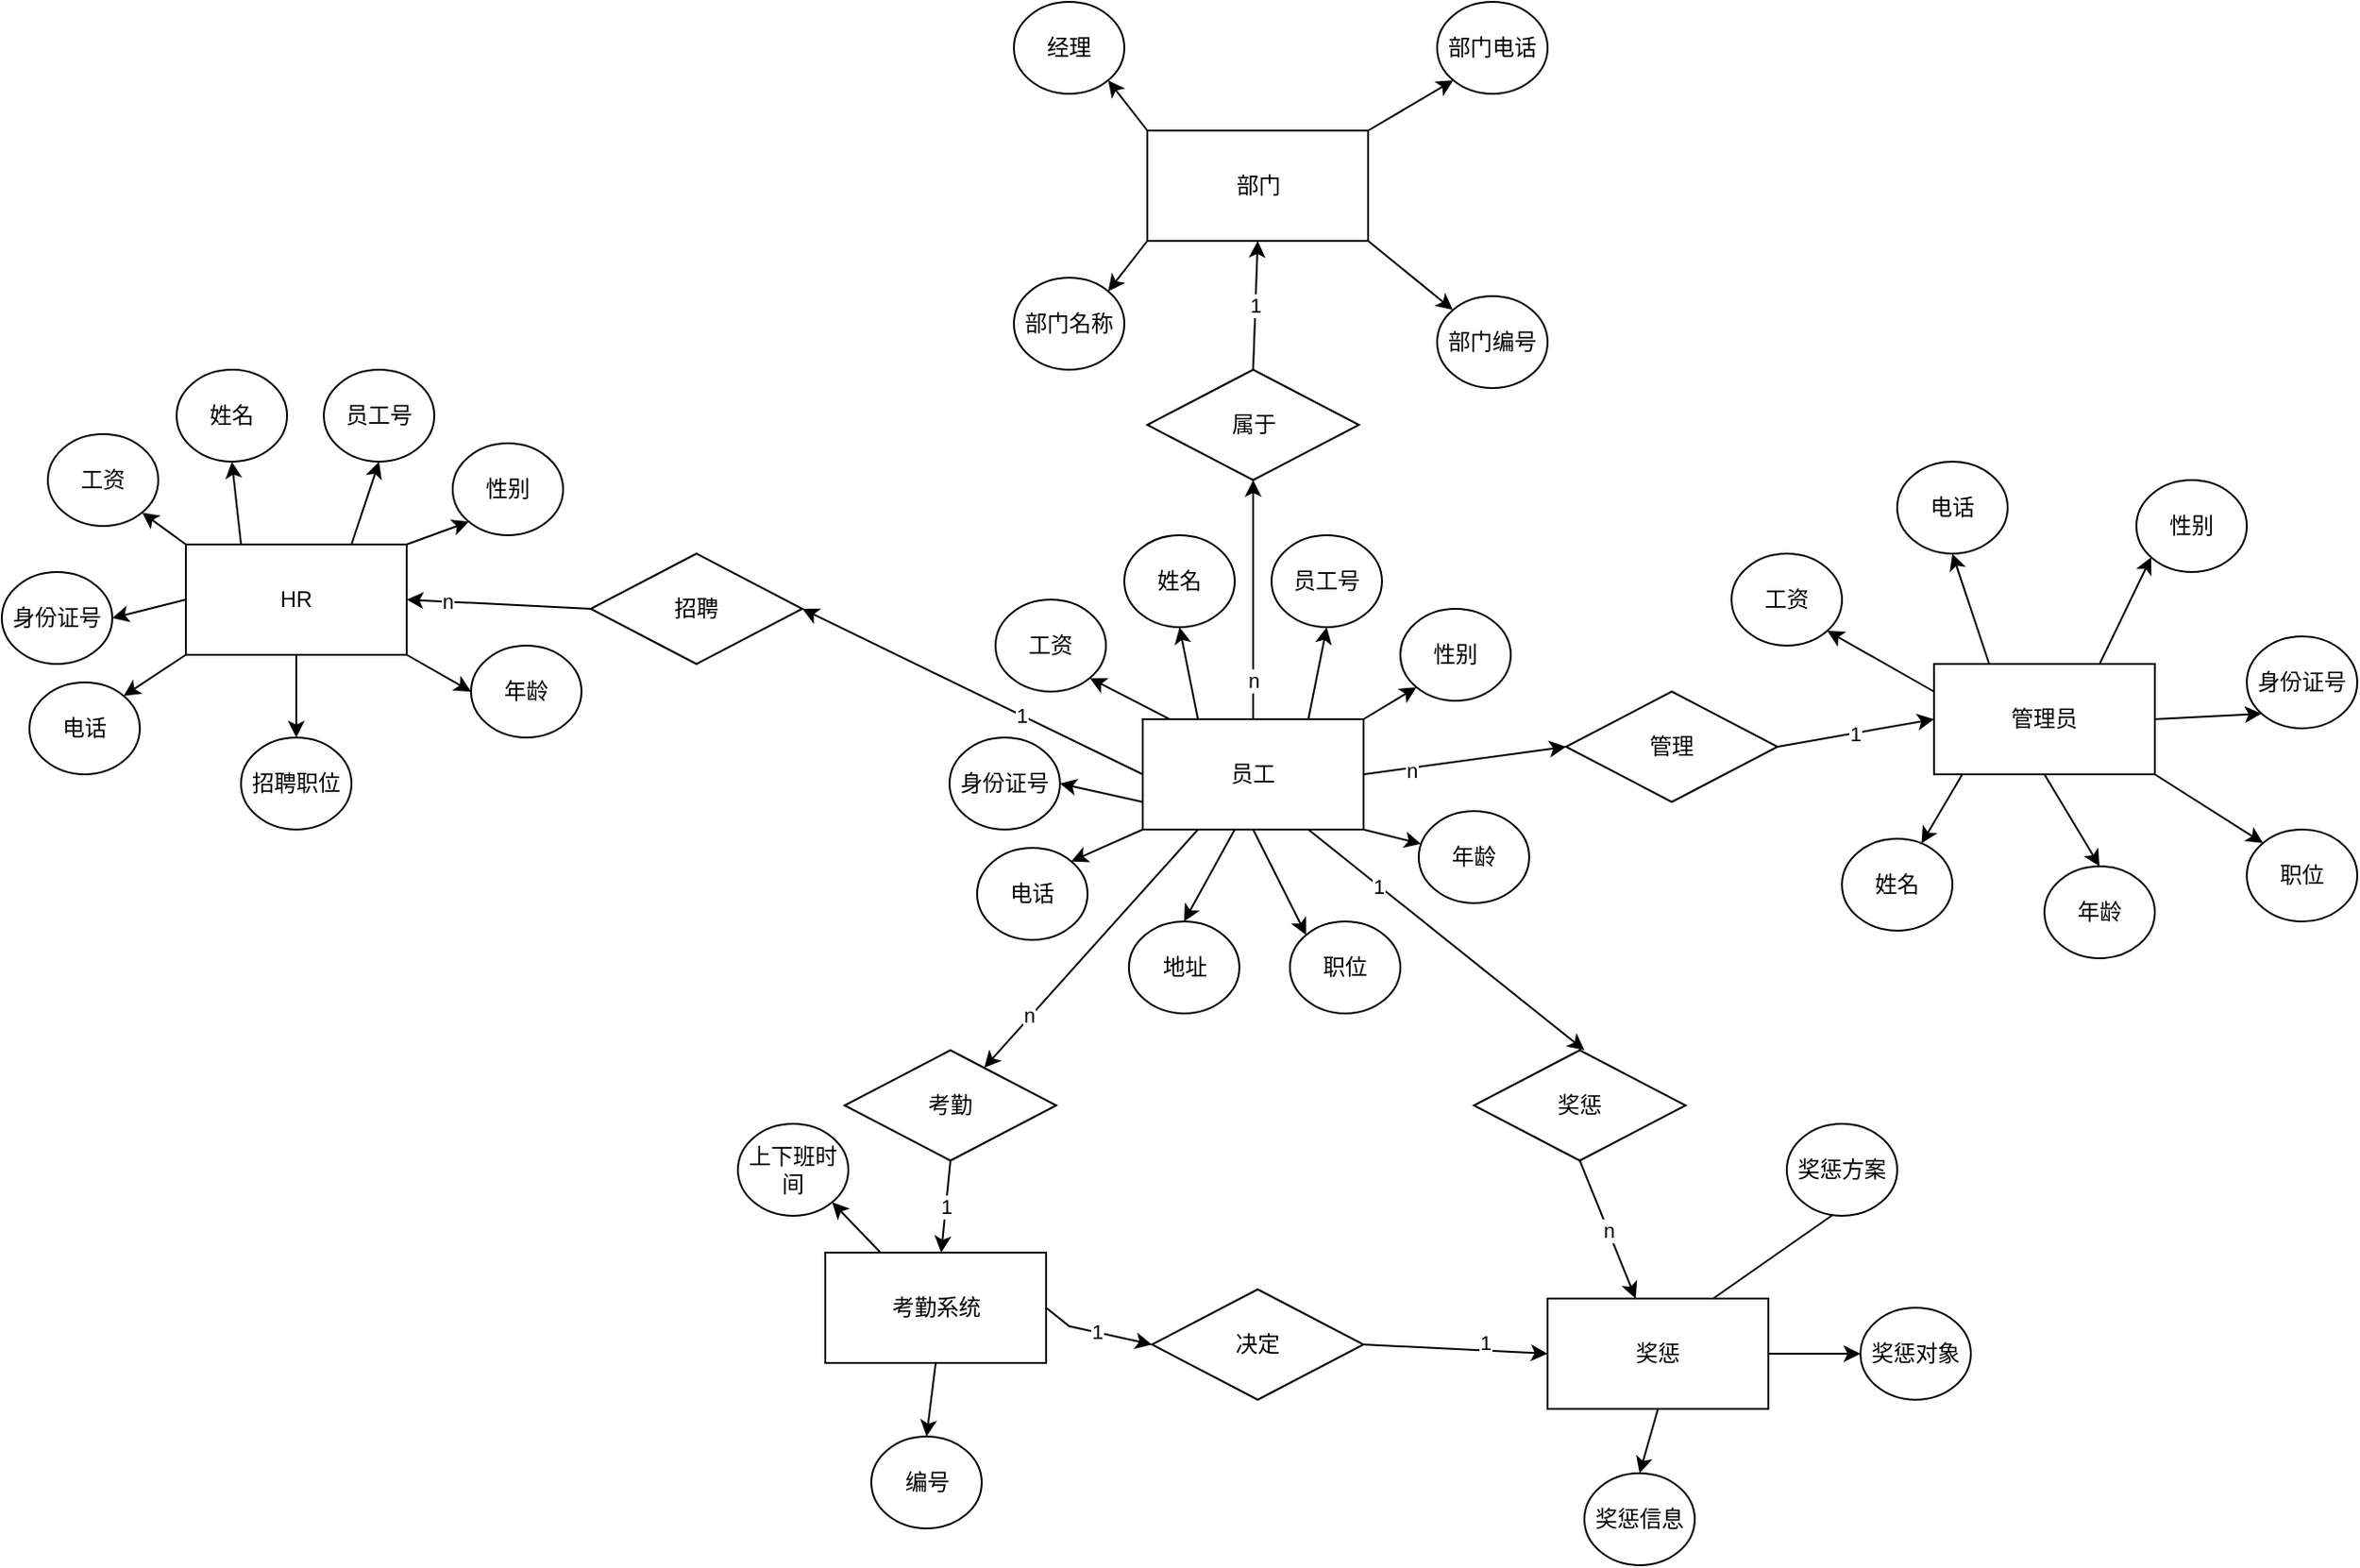 <mxfile version="21.1.2" type="device">
  <diagram id="R2lEEEUBdFMjLlhIrx00" name="Page-1">
    <mxGraphModel dx="2899" dy="1194" grid="1" gridSize="10" guides="1" tooltips="1" connect="1" arrows="1" fold="1" page="1" pageScale="1" pageWidth="850" pageHeight="1100" math="0" shadow="0" extFonts="Permanent Marker^https://fonts.googleapis.com/css?family=Permanent+Marker">
      <root>
        <mxCell id="0" />
        <mxCell id="1" parent="0" />
        <mxCell id="gvvhsyVztJGPLxeGBP7d-27" style="orthogonalLoop=1;jettySize=auto;html=1;exitX=0.25;exitY=1;exitDx=0;exitDy=0;rounded=0;strokeColor=default;" edge="1" parent="1" source="gvvhsyVztJGPLxeGBP7d-4" target="gvvhsyVztJGPLxeGBP7d-19">
          <mxGeometry relative="1" as="geometry" />
        </mxCell>
        <mxCell id="gvvhsyVztJGPLxeGBP7d-126" value="n" style="edgeLabel;html=1;align=center;verticalAlign=middle;resizable=0;points=[];" vertex="1" connectable="0" parent="gvvhsyVztJGPLxeGBP7d-27">
          <mxGeometry x="0.563" y="-1" relative="1" as="geometry">
            <mxPoint x="-1" as="offset" />
          </mxGeometry>
        </mxCell>
        <mxCell id="gvvhsyVztJGPLxeGBP7d-32" style="rounded=0;orthogonalLoop=1;jettySize=auto;html=1;exitX=1;exitY=0.5;exitDx=0;exitDy=0;entryX=0;entryY=0.5;entryDx=0;entryDy=0;" edge="1" parent="1" source="gvvhsyVztJGPLxeGBP7d-4" target="gvvhsyVztJGPLxeGBP7d-20">
          <mxGeometry relative="1" as="geometry" />
        </mxCell>
        <mxCell id="gvvhsyVztJGPLxeGBP7d-123" value="n" style="edgeLabel;html=1;align=center;verticalAlign=middle;resizable=0;points=[];" vertex="1" connectable="0" parent="gvvhsyVztJGPLxeGBP7d-32">
          <mxGeometry x="-0.542" y="-1" relative="1" as="geometry">
            <mxPoint as="offset" />
          </mxGeometry>
        </mxCell>
        <mxCell id="gvvhsyVztJGPLxeGBP7d-34" style="rounded=0;orthogonalLoop=1;jettySize=auto;html=1;exitX=0.5;exitY=0;exitDx=0;exitDy=0;entryX=0.5;entryY=1;entryDx=0;entryDy=0;" edge="1" parent="1" source="gvvhsyVztJGPLxeGBP7d-4" target="gvvhsyVztJGPLxeGBP7d-17">
          <mxGeometry relative="1" as="geometry" />
        </mxCell>
        <mxCell id="gvvhsyVztJGPLxeGBP7d-122" value="n" style="edgeLabel;html=1;align=center;verticalAlign=middle;resizable=0;points=[];" vertex="1" connectable="0" parent="gvvhsyVztJGPLxeGBP7d-34">
          <mxGeometry x="-0.675" relative="1" as="geometry">
            <mxPoint as="offset" />
          </mxGeometry>
        </mxCell>
        <mxCell id="gvvhsyVztJGPLxeGBP7d-35" style="rounded=0;orthogonalLoop=1;jettySize=auto;html=1;exitX=0;exitY=0.5;exitDx=0;exitDy=0;entryX=1;entryY=0.5;entryDx=0;entryDy=0;" edge="1" parent="1" source="gvvhsyVztJGPLxeGBP7d-4" target="gvvhsyVztJGPLxeGBP7d-18">
          <mxGeometry relative="1" as="geometry" />
        </mxCell>
        <mxCell id="gvvhsyVztJGPLxeGBP7d-120" value="1" style="edgeLabel;html=1;align=center;verticalAlign=middle;resizable=0;points=[];" vertex="1" connectable="0" parent="gvvhsyVztJGPLxeGBP7d-35">
          <mxGeometry x="-0.271" relative="1" as="geometry">
            <mxPoint x="1" y="1" as="offset" />
          </mxGeometry>
        </mxCell>
        <mxCell id="gvvhsyVztJGPLxeGBP7d-46" style="rounded=0;orthogonalLoop=1;jettySize=auto;html=1;exitX=0.127;exitY=0.005;exitDx=0;exitDy=0;entryX=1;entryY=1;entryDx=0;entryDy=0;exitPerimeter=0;" edge="1" parent="1" source="gvvhsyVztJGPLxeGBP7d-4" target="gvvhsyVztJGPLxeGBP7d-45">
          <mxGeometry relative="1" as="geometry" />
        </mxCell>
        <mxCell id="gvvhsyVztJGPLxeGBP7d-47" style="rounded=0;orthogonalLoop=1;jettySize=auto;html=1;exitX=0.75;exitY=0;exitDx=0;exitDy=0;entryX=0.5;entryY=1;entryDx=0;entryDy=0;" edge="1" parent="1" source="gvvhsyVztJGPLxeGBP7d-4" target="gvvhsyVztJGPLxeGBP7d-39">
          <mxGeometry relative="1" as="geometry" />
        </mxCell>
        <mxCell id="gvvhsyVztJGPLxeGBP7d-50" style="rounded=0;orthogonalLoop=1;jettySize=auto;html=1;exitX=0.25;exitY=0;exitDx=0;exitDy=0;entryX=0.5;entryY=1;entryDx=0;entryDy=0;" edge="1" parent="1" source="gvvhsyVztJGPLxeGBP7d-4" target="gvvhsyVztJGPLxeGBP7d-38">
          <mxGeometry relative="1" as="geometry" />
        </mxCell>
        <mxCell id="gvvhsyVztJGPLxeGBP7d-51" style="rounded=0;orthogonalLoop=1;jettySize=auto;html=1;exitX=0;exitY=0.75;exitDx=0;exitDy=0;entryX=1;entryY=0.5;entryDx=0;entryDy=0;" edge="1" parent="1" source="gvvhsyVztJGPLxeGBP7d-4" target="gvvhsyVztJGPLxeGBP7d-40">
          <mxGeometry relative="1" as="geometry" />
        </mxCell>
        <mxCell id="gvvhsyVztJGPLxeGBP7d-52" style="rounded=0;orthogonalLoop=1;jettySize=auto;html=1;entryX=0.5;entryY=0;entryDx=0;entryDy=0;" edge="1" parent="1" target="gvvhsyVztJGPLxeGBP7d-41">
          <mxGeometry relative="1" as="geometry">
            <mxPoint x="580" y="560" as="sourcePoint" />
          </mxGeometry>
        </mxCell>
        <mxCell id="gvvhsyVztJGPLxeGBP7d-53" style="rounded=0;orthogonalLoop=1;jettySize=auto;html=1;exitX=0.5;exitY=1;exitDx=0;exitDy=0;entryX=0;entryY=0;entryDx=0;entryDy=0;" edge="1" parent="1" source="gvvhsyVztJGPLxeGBP7d-4" target="gvvhsyVztJGPLxeGBP7d-42">
          <mxGeometry relative="1" as="geometry" />
        </mxCell>
        <mxCell id="gvvhsyVztJGPLxeGBP7d-54" style="rounded=0;orthogonalLoop=1;jettySize=auto;html=1;exitX=1;exitY=1;exitDx=0;exitDy=0;" edge="1" parent="1" source="gvvhsyVztJGPLxeGBP7d-4" target="gvvhsyVztJGPLxeGBP7d-43">
          <mxGeometry relative="1" as="geometry" />
        </mxCell>
        <mxCell id="gvvhsyVztJGPLxeGBP7d-55" style="rounded=0;orthogonalLoop=1;jettySize=auto;html=1;exitX=1;exitY=0;exitDx=0;exitDy=0;entryX=0;entryY=1;entryDx=0;entryDy=0;" edge="1" parent="1" source="gvvhsyVztJGPLxeGBP7d-4" target="gvvhsyVztJGPLxeGBP7d-44">
          <mxGeometry relative="1" as="geometry" />
        </mxCell>
        <mxCell id="gvvhsyVztJGPLxeGBP7d-67" style="rounded=0;orthogonalLoop=1;jettySize=auto;html=1;exitX=0;exitY=1;exitDx=0;exitDy=0;entryX=1;entryY=0;entryDx=0;entryDy=0;" edge="1" parent="1" source="gvvhsyVztJGPLxeGBP7d-4" target="gvvhsyVztJGPLxeGBP7d-66">
          <mxGeometry relative="1" as="geometry" />
        </mxCell>
        <mxCell id="gvvhsyVztJGPLxeGBP7d-4" value="员工" style="rounded=0;whiteSpace=wrap;html=1;" vertex="1" parent="1">
          <mxGeometry x="530" y="500" width="120" height="60" as="geometry" />
        </mxCell>
        <mxCell id="gvvhsyVztJGPLxeGBP7d-62" style="rounded=0;orthogonalLoop=1;jettySize=auto;html=1;exitX=1;exitY=0;exitDx=0;exitDy=0;entryX=0;entryY=1;entryDx=0;entryDy=0;" edge="1" parent="1" source="gvvhsyVztJGPLxeGBP7d-5" target="gvvhsyVztJGPLxeGBP7d-59">
          <mxGeometry relative="1" as="geometry" />
        </mxCell>
        <mxCell id="gvvhsyVztJGPLxeGBP7d-63" style="rounded=0;orthogonalLoop=1;jettySize=auto;html=1;exitX=0;exitY=0;exitDx=0;exitDy=0;entryX=1;entryY=1;entryDx=0;entryDy=0;" edge="1" parent="1" source="gvvhsyVztJGPLxeGBP7d-5" target="gvvhsyVztJGPLxeGBP7d-60">
          <mxGeometry relative="1" as="geometry" />
        </mxCell>
        <mxCell id="gvvhsyVztJGPLxeGBP7d-64" style="rounded=0;orthogonalLoop=1;jettySize=auto;html=1;exitX=0;exitY=1;exitDx=0;exitDy=0;entryX=1;entryY=0;entryDx=0;entryDy=0;" edge="1" parent="1" source="gvvhsyVztJGPLxeGBP7d-5" target="gvvhsyVztJGPLxeGBP7d-58">
          <mxGeometry relative="1" as="geometry">
            <mxPoint x="511.518" y="227.58" as="targetPoint" />
          </mxGeometry>
        </mxCell>
        <mxCell id="gvvhsyVztJGPLxeGBP7d-65" style="rounded=0;orthogonalLoop=1;jettySize=auto;html=1;exitX=1;exitY=1;exitDx=0;exitDy=0;" edge="1" parent="1" source="gvvhsyVztJGPLxeGBP7d-5" target="gvvhsyVztJGPLxeGBP7d-57">
          <mxGeometry relative="1" as="geometry">
            <mxPoint x="698.482" y="237.58" as="targetPoint" />
          </mxGeometry>
        </mxCell>
        <mxCell id="gvvhsyVztJGPLxeGBP7d-5" value="部门" style="rounded=0;whiteSpace=wrap;html=1;" vertex="1" parent="1">
          <mxGeometry x="532.5" y="180" width="120" height="60" as="geometry" />
        </mxCell>
        <mxCell id="gvvhsyVztJGPLxeGBP7d-75" style="rounded=0;orthogonalLoop=1;jettySize=auto;html=1;exitX=0.127;exitY=1.005;exitDx=0;exitDy=0;exitPerimeter=0;" edge="1" parent="1" source="gvvhsyVztJGPLxeGBP7d-6" target="gvvhsyVztJGPLxeGBP7d-74">
          <mxGeometry relative="1" as="geometry" />
        </mxCell>
        <mxCell id="gvvhsyVztJGPLxeGBP7d-76" style="rounded=0;orthogonalLoop=1;jettySize=auto;html=1;exitX=0.5;exitY=1;exitDx=0;exitDy=0;entryX=0.5;entryY=0;entryDx=0;entryDy=0;" edge="1" parent="1" source="gvvhsyVztJGPLxeGBP7d-6" target="gvvhsyVztJGPLxeGBP7d-70">
          <mxGeometry relative="1" as="geometry" />
        </mxCell>
        <mxCell id="gvvhsyVztJGPLxeGBP7d-77" style="rounded=0;orthogonalLoop=1;jettySize=auto;html=1;exitX=1;exitY=1;exitDx=0;exitDy=0;entryX=0;entryY=0;entryDx=0;entryDy=0;" edge="1" parent="1" source="gvvhsyVztJGPLxeGBP7d-6" target="gvvhsyVztJGPLxeGBP7d-71">
          <mxGeometry relative="1" as="geometry" />
        </mxCell>
        <mxCell id="gvvhsyVztJGPLxeGBP7d-6" value="管理员" style="rounded=0;whiteSpace=wrap;html=1;" vertex="1" parent="1">
          <mxGeometry x="960" y="470" width="120" height="60" as="geometry" />
        </mxCell>
        <mxCell id="gvvhsyVztJGPLxeGBP7d-104" style="rounded=0;orthogonalLoop=1;jettySize=auto;html=1;exitX=0.5;exitY=1;exitDx=0;exitDy=0;entryX=0.5;entryY=0;entryDx=0;entryDy=0;" edge="1" parent="1" source="gvvhsyVztJGPLxeGBP7d-7" target="gvvhsyVztJGPLxeGBP7d-103">
          <mxGeometry relative="1" as="geometry" />
        </mxCell>
        <mxCell id="gvvhsyVztJGPLxeGBP7d-108" style="rounded=0;orthogonalLoop=1;jettySize=auto;html=1;exitX=0.75;exitY=0;exitDx=0;exitDy=0;entryX=1;entryY=0.5;entryDx=0;entryDy=0;" edge="1" parent="1" source="gvvhsyVztJGPLxeGBP7d-7" target="gvvhsyVztJGPLxeGBP7d-106">
          <mxGeometry relative="1" as="geometry" />
        </mxCell>
        <mxCell id="gvvhsyVztJGPLxeGBP7d-7" value="奖惩" style="rounded=0;whiteSpace=wrap;html=1;" vertex="1" parent="1">
          <mxGeometry x="750" y="815" width="120" height="60" as="geometry" />
        </mxCell>
        <mxCell id="gvvhsyVztJGPLxeGBP7d-95" style="rounded=0;orthogonalLoop=1;jettySize=auto;html=1;exitX=0;exitY=1;exitDx=0;exitDy=0;entryX=1;entryY=0;entryDx=0;entryDy=0;" edge="1" parent="1" source="gvvhsyVztJGPLxeGBP7d-8" target="gvvhsyVztJGPLxeGBP7d-93">
          <mxGeometry relative="1" as="geometry" />
        </mxCell>
        <mxCell id="gvvhsyVztJGPLxeGBP7d-96" style="rounded=0;orthogonalLoop=1;jettySize=auto;html=1;exitX=0;exitY=0.5;exitDx=0;exitDy=0;entryX=1;entryY=0.5;entryDx=0;entryDy=0;" edge="1" parent="1" source="gvvhsyVztJGPLxeGBP7d-8" target="gvvhsyVztJGPLxeGBP7d-88">
          <mxGeometry relative="1" as="geometry" />
        </mxCell>
        <mxCell id="gvvhsyVztJGPLxeGBP7d-97" style="rounded=0;orthogonalLoop=1;jettySize=auto;html=1;exitX=0;exitY=0;exitDx=0;exitDy=0;entryX=1;entryY=1;entryDx=0;entryDy=0;" edge="1" parent="1" source="gvvhsyVztJGPLxeGBP7d-8" target="gvvhsyVztJGPLxeGBP7d-92">
          <mxGeometry relative="1" as="geometry" />
        </mxCell>
        <mxCell id="gvvhsyVztJGPLxeGBP7d-98" style="rounded=0;orthogonalLoop=1;jettySize=auto;html=1;exitX=0.25;exitY=0;exitDx=0;exitDy=0;entryX=0.5;entryY=1;entryDx=0;entryDy=0;" edge="1" parent="1" source="gvvhsyVztJGPLxeGBP7d-8" target="gvvhsyVztJGPLxeGBP7d-86">
          <mxGeometry relative="1" as="geometry" />
        </mxCell>
        <mxCell id="gvvhsyVztJGPLxeGBP7d-99" style="rounded=0;orthogonalLoop=1;jettySize=auto;html=1;exitX=0.75;exitY=0;exitDx=0;exitDy=0;entryX=0.5;entryY=1;entryDx=0;entryDy=0;" edge="1" parent="1" source="gvvhsyVztJGPLxeGBP7d-8" target="gvvhsyVztJGPLxeGBP7d-87">
          <mxGeometry relative="1" as="geometry" />
        </mxCell>
        <mxCell id="gvvhsyVztJGPLxeGBP7d-100" style="rounded=0;orthogonalLoop=1;jettySize=auto;html=1;exitX=1;exitY=0;exitDx=0;exitDy=0;entryX=0;entryY=1;entryDx=0;entryDy=0;" edge="1" parent="1" source="gvvhsyVztJGPLxeGBP7d-8" target="gvvhsyVztJGPLxeGBP7d-91">
          <mxGeometry relative="1" as="geometry" />
        </mxCell>
        <mxCell id="gvvhsyVztJGPLxeGBP7d-101" style="rounded=0;orthogonalLoop=1;jettySize=auto;html=1;exitX=1;exitY=1;exitDx=0;exitDy=0;entryX=0;entryY=0.5;entryDx=0;entryDy=0;" edge="1" parent="1" source="gvvhsyVztJGPLxeGBP7d-8" target="gvvhsyVztJGPLxeGBP7d-90">
          <mxGeometry relative="1" as="geometry" />
        </mxCell>
        <mxCell id="gvvhsyVztJGPLxeGBP7d-102" style="rounded=0;orthogonalLoop=1;jettySize=auto;html=1;exitX=0.5;exitY=1;exitDx=0;exitDy=0;entryX=0.5;entryY=0;entryDx=0;entryDy=0;" edge="1" parent="1" source="gvvhsyVztJGPLxeGBP7d-8" target="gvvhsyVztJGPLxeGBP7d-94">
          <mxGeometry relative="1" as="geometry" />
        </mxCell>
        <mxCell id="gvvhsyVztJGPLxeGBP7d-8" value="HR" style="rounded=0;whiteSpace=wrap;html=1;" vertex="1" parent="1">
          <mxGeometry x="10" y="405" width="120" height="60" as="geometry" />
        </mxCell>
        <mxCell id="gvvhsyVztJGPLxeGBP7d-113" value="1" style="rounded=0;orthogonalLoop=1;jettySize=auto;html=1;exitX=1;exitY=0.5;exitDx=0;exitDy=0;entryX=0;entryY=0.5;entryDx=0;entryDy=0;" edge="1" parent="1" source="gvvhsyVztJGPLxeGBP7d-9" target="gvvhsyVztJGPLxeGBP7d-112">
          <mxGeometry relative="1" as="geometry">
            <Array as="points">
              <mxPoint x="490" y="830" />
            </Array>
          </mxGeometry>
        </mxCell>
        <mxCell id="gvvhsyVztJGPLxeGBP7d-118" style="rounded=0;orthogonalLoop=1;jettySize=auto;html=1;exitX=0.25;exitY=0;exitDx=0;exitDy=0;entryX=1;entryY=1;entryDx=0;entryDy=0;" edge="1" parent="1" source="gvvhsyVztJGPLxeGBP7d-9" target="gvvhsyVztJGPLxeGBP7d-116">
          <mxGeometry relative="1" as="geometry" />
        </mxCell>
        <mxCell id="gvvhsyVztJGPLxeGBP7d-119" style="rounded=0;orthogonalLoop=1;jettySize=auto;html=1;exitX=0.5;exitY=1;exitDx=0;exitDy=0;entryX=0.5;entryY=0;entryDx=0;entryDy=0;" edge="1" parent="1" source="gvvhsyVztJGPLxeGBP7d-9" target="gvvhsyVztJGPLxeGBP7d-117">
          <mxGeometry relative="1" as="geometry" />
        </mxCell>
        <mxCell id="gvvhsyVztJGPLxeGBP7d-9" value="考勤系统" style="rounded=0;whiteSpace=wrap;html=1;" vertex="1" parent="1">
          <mxGeometry x="357.5" y="790" width="120" height="60" as="geometry" />
        </mxCell>
        <mxCell id="gvvhsyVztJGPLxeGBP7d-36" value="1" style="rounded=0;orthogonalLoop=1;jettySize=auto;html=1;exitX=0.5;exitY=0;exitDx=0;exitDy=0;entryX=0.5;entryY=1;entryDx=0;entryDy=0;" edge="1" parent="1" source="gvvhsyVztJGPLxeGBP7d-17" target="gvvhsyVztJGPLxeGBP7d-5">
          <mxGeometry relative="1" as="geometry" />
        </mxCell>
        <mxCell id="gvvhsyVztJGPLxeGBP7d-17" value="属于" style="rhombus;whiteSpace=wrap;html=1;" vertex="1" parent="1">
          <mxGeometry x="532.5" y="310" width="115" height="60" as="geometry" />
        </mxCell>
        <mxCell id="gvvhsyVztJGPLxeGBP7d-37" style="rounded=0;orthogonalLoop=1;jettySize=auto;html=1;exitX=0;exitY=0.5;exitDx=0;exitDy=0;entryX=1;entryY=0.5;entryDx=0;entryDy=0;" edge="1" parent="1" source="gvvhsyVztJGPLxeGBP7d-18" target="gvvhsyVztJGPLxeGBP7d-8">
          <mxGeometry relative="1" as="geometry" />
        </mxCell>
        <mxCell id="gvvhsyVztJGPLxeGBP7d-121" value="n" style="edgeLabel;html=1;align=center;verticalAlign=middle;resizable=0;points=[];" vertex="1" connectable="0" parent="gvvhsyVztJGPLxeGBP7d-37">
          <mxGeometry x="0.551" relative="1" as="geometry">
            <mxPoint x="-1" as="offset" />
          </mxGeometry>
        </mxCell>
        <mxCell id="gvvhsyVztJGPLxeGBP7d-18" value="招聘" style="rhombus;whiteSpace=wrap;html=1;" vertex="1" parent="1">
          <mxGeometry x="230" y="410" width="115" height="60" as="geometry" />
        </mxCell>
        <mxCell id="gvvhsyVztJGPLxeGBP7d-28" value="1" style="rounded=0;orthogonalLoop=1;jettySize=auto;html=1;exitX=0.5;exitY=1;exitDx=0;exitDy=0;" edge="1" parent="1" source="gvvhsyVztJGPLxeGBP7d-19" target="gvvhsyVztJGPLxeGBP7d-9">
          <mxGeometry relative="1" as="geometry" />
        </mxCell>
        <mxCell id="gvvhsyVztJGPLxeGBP7d-19" value="考勤" style="rhombus;whiteSpace=wrap;html=1;" vertex="1" parent="1">
          <mxGeometry x="368" y="680" width="115" height="60" as="geometry" />
        </mxCell>
        <mxCell id="gvvhsyVztJGPLxeGBP7d-33" value="1" style="rounded=0;orthogonalLoop=1;jettySize=auto;html=1;exitX=1;exitY=0.5;exitDx=0;exitDy=0;entryX=0;entryY=0.5;entryDx=0;entryDy=0;" edge="1" parent="1" source="gvvhsyVztJGPLxeGBP7d-20" target="gvvhsyVztJGPLxeGBP7d-6">
          <mxGeometry relative="1" as="geometry" />
        </mxCell>
        <mxCell id="gvvhsyVztJGPLxeGBP7d-20" value="管理" style="rhombus;whiteSpace=wrap;html=1;" vertex="1" parent="1">
          <mxGeometry x="760" y="485" width="115" height="60" as="geometry" />
        </mxCell>
        <mxCell id="gvvhsyVztJGPLxeGBP7d-31" value="n" style="rounded=0;orthogonalLoop=1;jettySize=auto;html=1;exitX=0.5;exitY=1;exitDx=0;exitDy=0;" edge="1" parent="1" source="gvvhsyVztJGPLxeGBP7d-21" target="gvvhsyVztJGPLxeGBP7d-7">
          <mxGeometry relative="1" as="geometry" />
        </mxCell>
        <mxCell id="gvvhsyVztJGPLxeGBP7d-21" value="奖惩" style="rhombus;whiteSpace=wrap;html=1;" vertex="1" parent="1">
          <mxGeometry x="710" y="680" width="115" height="60" as="geometry" />
        </mxCell>
        <mxCell id="gvvhsyVztJGPLxeGBP7d-30" style="rounded=0;orthogonalLoop=1;jettySize=auto;html=1;exitX=0.75;exitY=1;exitDx=0;exitDy=0;entryX=0.522;entryY=0;entryDx=0;entryDy=0;entryPerimeter=0;" edge="1" parent="1" source="gvvhsyVztJGPLxeGBP7d-4" target="gvvhsyVztJGPLxeGBP7d-21">
          <mxGeometry relative="1" as="geometry" />
        </mxCell>
        <mxCell id="gvvhsyVztJGPLxeGBP7d-124" value="1" style="edgeLabel;html=1;align=center;verticalAlign=middle;resizable=0;points=[];" vertex="1" connectable="0" parent="gvvhsyVztJGPLxeGBP7d-30">
          <mxGeometry x="-0.505" y="-1" relative="1" as="geometry">
            <mxPoint x="1" as="offset" />
          </mxGeometry>
        </mxCell>
        <mxCell id="gvvhsyVztJGPLxeGBP7d-38" value="姓名" style="ellipse;whiteSpace=wrap;html=1;" vertex="1" parent="1">
          <mxGeometry x="520" y="400" width="60" height="50" as="geometry" />
        </mxCell>
        <mxCell id="gvvhsyVztJGPLxeGBP7d-39" value="员工号" style="ellipse;whiteSpace=wrap;html=1;" vertex="1" parent="1">
          <mxGeometry x="600" y="400" width="60" height="50" as="geometry" />
        </mxCell>
        <mxCell id="gvvhsyVztJGPLxeGBP7d-40" value="身份证号" style="ellipse;whiteSpace=wrap;html=1;" vertex="1" parent="1">
          <mxGeometry x="425" y="510" width="60" height="50" as="geometry" />
        </mxCell>
        <mxCell id="gvvhsyVztJGPLxeGBP7d-41" value="地址" style="ellipse;whiteSpace=wrap;html=1;" vertex="1" parent="1">
          <mxGeometry x="522.5" y="610" width="60" height="50" as="geometry" />
        </mxCell>
        <mxCell id="gvvhsyVztJGPLxeGBP7d-42" value="职位" style="ellipse;whiteSpace=wrap;html=1;" vertex="1" parent="1">
          <mxGeometry x="610" y="610" width="60" height="50" as="geometry" />
        </mxCell>
        <mxCell id="gvvhsyVztJGPLxeGBP7d-43" value="年龄" style="ellipse;whiteSpace=wrap;html=1;" vertex="1" parent="1">
          <mxGeometry x="680" y="550" width="60" height="50" as="geometry" />
        </mxCell>
        <mxCell id="gvvhsyVztJGPLxeGBP7d-44" value="性别" style="ellipse;whiteSpace=wrap;html=1;" vertex="1" parent="1">
          <mxGeometry x="670" y="440" width="60" height="50" as="geometry" />
        </mxCell>
        <mxCell id="gvvhsyVztJGPLxeGBP7d-45" value="工资" style="ellipse;whiteSpace=wrap;html=1;" vertex="1" parent="1">
          <mxGeometry x="450" y="435" width="60" height="50" as="geometry" />
        </mxCell>
        <mxCell id="gvvhsyVztJGPLxeGBP7d-57" value="部门编号" style="ellipse;whiteSpace=wrap;html=1;" vertex="1" parent="1">
          <mxGeometry x="690" y="270" width="60" height="50" as="geometry" />
        </mxCell>
        <mxCell id="gvvhsyVztJGPLxeGBP7d-58" value="部门名称" style="ellipse;whiteSpace=wrap;html=1;" vertex="1" parent="1">
          <mxGeometry x="460" y="260" width="60" height="50" as="geometry" />
        </mxCell>
        <mxCell id="gvvhsyVztJGPLxeGBP7d-59" value="部门电话" style="ellipse;whiteSpace=wrap;html=1;" vertex="1" parent="1">
          <mxGeometry x="690" y="110" width="60" height="50" as="geometry" />
        </mxCell>
        <mxCell id="gvvhsyVztJGPLxeGBP7d-60" value="经理" style="ellipse;whiteSpace=wrap;html=1;" vertex="1" parent="1">
          <mxGeometry x="460" y="110" width="60" height="50" as="geometry" />
        </mxCell>
        <mxCell id="gvvhsyVztJGPLxeGBP7d-66" value="电话" style="ellipse;whiteSpace=wrap;html=1;" vertex="1" parent="1">
          <mxGeometry x="440" y="570" width="60" height="50" as="geometry" />
        </mxCell>
        <mxCell id="gvvhsyVztJGPLxeGBP7d-68" value="电话" style="ellipse;whiteSpace=wrap;html=1;" vertex="1" parent="1">
          <mxGeometry x="940" y="360" width="60" height="50" as="geometry" />
        </mxCell>
        <mxCell id="gvvhsyVztJGPLxeGBP7d-69" value="性别" style="ellipse;whiteSpace=wrap;html=1;" vertex="1" parent="1">
          <mxGeometry x="1070" y="370" width="60" height="50" as="geometry" />
        </mxCell>
        <mxCell id="gvvhsyVztJGPLxeGBP7d-70" value="年龄" style="ellipse;whiteSpace=wrap;html=1;" vertex="1" parent="1">
          <mxGeometry x="1020" y="580" width="60" height="50" as="geometry" />
        </mxCell>
        <mxCell id="gvvhsyVztJGPLxeGBP7d-71" value="职位" style="ellipse;whiteSpace=wrap;html=1;" vertex="1" parent="1">
          <mxGeometry x="1130" y="560" width="60" height="50" as="geometry" />
        </mxCell>
        <mxCell id="gvvhsyVztJGPLxeGBP7d-72" value="身份证号" style="ellipse;whiteSpace=wrap;html=1;" vertex="1" parent="1">
          <mxGeometry x="1130" y="455" width="60" height="50" as="geometry" />
        </mxCell>
        <mxCell id="gvvhsyVztJGPLxeGBP7d-73" value="工资" style="ellipse;whiteSpace=wrap;html=1;" vertex="1" parent="1">
          <mxGeometry x="850" y="410" width="60" height="50" as="geometry" />
        </mxCell>
        <mxCell id="gvvhsyVztJGPLxeGBP7d-74" value="姓名" style="ellipse;whiteSpace=wrap;html=1;" vertex="1" parent="1">
          <mxGeometry x="910" y="565" width="60" height="50" as="geometry" />
        </mxCell>
        <mxCell id="gvvhsyVztJGPLxeGBP7d-82" style="rounded=0;orthogonalLoop=1;jettySize=auto;html=1;exitX=0;exitY=0.25;exitDx=0;exitDy=0;entryX=1;entryY=1;entryDx=0;entryDy=0;" edge="1" parent="1">
          <mxGeometry relative="1" as="geometry">
            <mxPoint x="960" y="485" as="sourcePoint" />
            <mxPoint x="902" y="452" as="targetPoint" />
          </mxGeometry>
        </mxCell>
        <mxCell id="gvvhsyVztJGPLxeGBP7d-83" style="rounded=0;orthogonalLoop=1;jettySize=auto;html=1;exitX=0.25;exitY=0;exitDx=0;exitDy=0;entryX=0.5;entryY=1;entryDx=0;entryDy=0;" edge="1" parent="1">
          <mxGeometry relative="1" as="geometry">
            <mxPoint x="990" y="470" as="sourcePoint" />
            <mxPoint x="970" y="410" as="targetPoint" />
          </mxGeometry>
        </mxCell>
        <mxCell id="gvvhsyVztJGPLxeGBP7d-84" style="rounded=0;orthogonalLoop=1;jettySize=auto;html=1;exitX=0.75;exitY=0;exitDx=0;exitDy=0;entryX=0;entryY=1;entryDx=0;entryDy=0;" edge="1" parent="1">
          <mxGeometry relative="1" as="geometry">
            <mxPoint x="1050" y="470" as="sourcePoint" />
            <mxPoint x="1078" y="412" as="targetPoint" />
          </mxGeometry>
        </mxCell>
        <mxCell id="gvvhsyVztJGPLxeGBP7d-85" style="rounded=0;orthogonalLoop=1;jettySize=auto;html=1;exitX=1;exitY=0.5;exitDx=0;exitDy=0;entryX=0;entryY=1;entryDx=0;entryDy=0;" edge="1" parent="1">
          <mxGeometry relative="1" as="geometry">
            <mxPoint x="1080" y="500" as="sourcePoint" />
            <mxPoint x="1138" y="497" as="targetPoint" />
          </mxGeometry>
        </mxCell>
        <mxCell id="gvvhsyVztJGPLxeGBP7d-86" value="姓名" style="ellipse;whiteSpace=wrap;html=1;" vertex="1" parent="1">
          <mxGeometry x="5" y="310" width="60" height="50" as="geometry" />
        </mxCell>
        <mxCell id="gvvhsyVztJGPLxeGBP7d-87" value="员工号" style="ellipse;whiteSpace=wrap;html=1;" vertex="1" parent="1">
          <mxGeometry x="85" y="310" width="60" height="50" as="geometry" />
        </mxCell>
        <mxCell id="gvvhsyVztJGPLxeGBP7d-88" value="身份证号" style="ellipse;whiteSpace=wrap;html=1;" vertex="1" parent="1">
          <mxGeometry x="-90" y="420" width="60" height="50" as="geometry" />
        </mxCell>
        <mxCell id="gvvhsyVztJGPLxeGBP7d-90" value="年龄" style="ellipse;whiteSpace=wrap;html=1;" vertex="1" parent="1">
          <mxGeometry x="165" y="460" width="60" height="50" as="geometry" />
        </mxCell>
        <mxCell id="gvvhsyVztJGPLxeGBP7d-91" value="性别" style="ellipse;whiteSpace=wrap;html=1;" vertex="1" parent="1">
          <mxGeometry x="155" y="350" width="60" height="50" as="geometry" />
        </mxCell>
        <mxCell id="gvvhsyVztJGPLxeGBP7d-92" value="工资" style="ellipse;whiteSpace=wrap;html=1;" vertex="1" parent="1">
          <mxGeometry x="-65" y="345" width="60" height="50" as="geometry" />
        </mxCell>
        <mxCell id="gvvhsyVztJGPLxeGBP7d-93" value="电话" style="ellipse;whiteSpace=wrap;html=1;" vertex="1" parent="1">
          <mxGeometry x="-75" y="480" width="60" height="50" as="geometry" />
        </mxCell>
        <mxCell id="gvvhsyVztJGPLxeGBP7d-94" value="招聘职位" style="ellipse;whiteSpace=wrap;html=1;" vertex="1" parent="1">
          <mxGeometry x="40" y="510" width="60" height="50" as="geometry" />
        </mxCell>
        <mxCell id="gvvhsyVztJGPLxeGBP7d-103" value="奖惩信息" style="ellipse;whiteSpace=wrap;html=1;" vertex="1" parent="1">
          <mxGeometry x="770" y="910" width="60" height="50" as="geometry" />
        </mxCell>
        <mxCell id="gvvhsyVztJGPLxeGBP7d-105" value="奖惩对象" style="ellipse;whiteSpace=wrap;html=1;" vertex="1" parent="1">
          <mxGeometry x="920" y="820" width="60" height="50" as="geometry" />
        </mxCell>
        <mxCell id="gvvhsyVztJGPLxeGBP7d-106" value="奖惩方案" style="ellipse;whiteSpace=wrap;html=1;" vertex="1" parent="1">
          <mxGeometry x="880" y="720" width="60" height="50" as="geometry" />
        </mxCell>
        <mxCell id="gvvhsyVztJGPLxeGBP7d-110" style="rounded=0;orthogonalLoop=1;jettySize=auto;html=1;exitX=1;exitY=0.5;exitDx=0;exitDy=0;entryX=0;entryY=0.5;entryDx=0;entryDy=0;" edge="1" parent="1" source="gvvhsyVztJGPLxeGBP7d-7" target="gvvhsyVztJGPLxeGBP7d-105">
          <mxGeometry relative="1" as="geometry">
            <mxPoint x="870" y="837.5" as="sourcePoint" />
            <mxPoint x="900" y="842.5" as="targetPoint" />
          </mxGeometry>
        </mxCell>
        <mxCell id="gvvhsyVztJGPLxeGBP7d-114" style="rounded=0;orthogonalLoop=1;jettySize=auto;html=1;exitX=1;exitY=0.5;exitDx=0;exitDy=0;entryX=0;entryY=0.5;entryDx=0;entryDy=0;" edge="1" parent="1" source="gvvhsyVztJGPLxeGBP7d-112" target="gvvhsyVztJGPLxeGBP7d-7">
          <mxGeometry relative="1" as="geometry" />
        </mxCell>
        <mxCell id="gvvhsyVztJGPLxeGBP7d-125" value="1" style="edgeLabel;html=1;align=center;verticalAlign=middle;resizable=0;points=[];" vertex="1" connectable="0" parent="gvvhsyVztJGPLxeGBP7d-114">
          <mxGeometry x="0.33" y="4" relative="1" as="geometry">
            <mxPoint x="-1" y="-1" as="offset" />
          </mxGeometry>
        </mxCell>
        <mxCell id="gvvhsyVztJGPLxeGBP7d-112" value="决定" style="rhombus;whiteSpace=wrap;html=1;" vertex="1" parent="1">
          <mxGeometry x="535" y="810" width="115" height="60" as="geometry" />
        </mxCell>
        <mxCell id="gvvhsyVztJGPLxeGBP7d-116" value="上下班时间" style="ellipse;whiteSpace=wrap;html=1;" vertex="1" parent="1">
          <mxGeometry x="310" y="720" width="60" height="50" as="geometry" />
        </mxCell>
        <mxCell id="gvvhsyVztJGPLxeGBP7d-117" value="编号" style="ellipse;whiteSpace=wrap;html=1;" vertex="1" parent="1">
          <mxGeometry x="382.5" y="890" width="60" height="50" as="geometry" />
        </mxCell>
      </root>
    </mxGraphModel>
  </diagram>
</mxfile>

